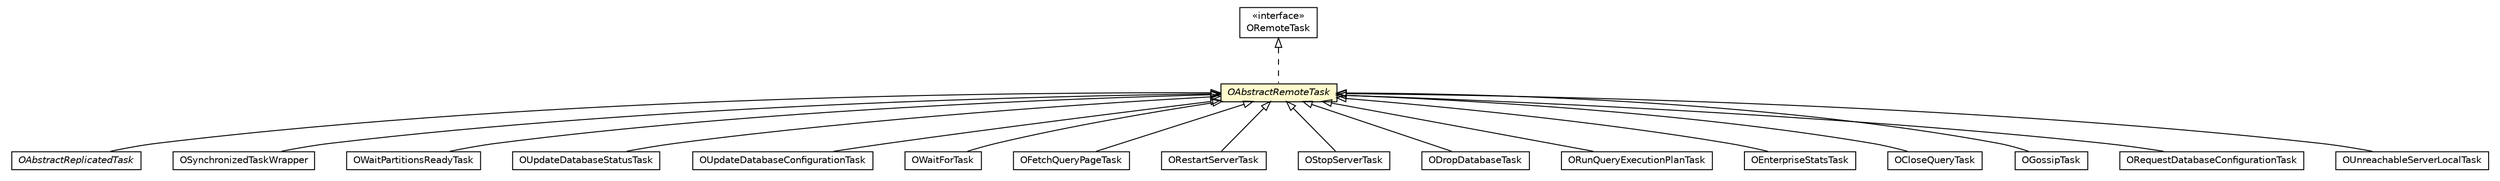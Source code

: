 #!/usr/local/bin/dot
#
# Class diagram 
# Generated by UMLGraph version R5_6-24-gf6e263 (http://www.umlgraph.org/)
#

digraph G {
	edge [fontname="Helvetica",fontsize=10,labelfontname="Helvetica",labelfontsize=10];
	node [fontname="Helvetica",fontsize=10,shape=plaintext];
	nodesep=0.25;
	ranksep=0.5;
	// com.orientechnologies.orient.server.distributed.task.ORemoteTask
	c1230801 [label=<<table title="com.orientechnologies.orient.server.distributed.task.ORemoteTask" border="0" cellborder="1" cellspacing="0" cellpadding="2" port="p" href="./ORemoteTask.html">
		<tr><td><table border="0" cellspacing="0" cellpadding="1">
<tr><td align="center" balign="center"> &#171;interface&#187; </td></tr>
<tr><td align="center" balign="center"> ORemoteTask </td></tr>
		</table></td></tr>
		</table>>, URL="./ORemoteTask.html", fontname="Helvetica", fontcolor="black", fontsize=10.0];
	// com.orientechnologies.orient.server.distributed.task.OAbstractRemoteTask
	c1230805 [label=<<table title="com.orientechnologies.orient.server.distributed.task.OAbstractRemoteTask" border="0" cellborder="1" cellspacing="0" cellpadding="2" port="p" bgcolor="lemonChiffon" href="./OAbstractRemoteTask.html">
		<tr><td><table border="0" cellspacing="0" cellpadding="1">
<tr><td align="center" balign="center"><font face="Helvetica-Oblique"> OAbstractRemoteTask </font></td></tr>
		</table></td></tr>
		</table>>, URL="./OAbstractRemoteTask.html", fontname="Helvetica", fontcolor="black", fontsize=10.0];
	// com.orientechnologies.orient.server.distributed.task.OAbstractReplicatedTask
	c1230809 [label=<<table title="com.orientechnologies.orient.server.distributed.task.OAbstractReplicatedTask" border="0" cellborder="1" cellspacing="0" cellpadding="2" port="p" href="./OAbstractReplicatedTask.html">
		<tr><td><table border="0" cellspacing="0" cellpadding="1">
<tr><td align="center" balign="center"><font face="Helvetica-Oblique"> OAbstractReplicatedTask </font></td></tr>
		</table></td></tr>
		</table>>, URL="./OAbstractReplicatedTask.html", fontname="Helvetica", fontcolor="black", fontsize=10.0];
	// com.orientechnologies.orient.server.distributed.impl.OSynchronizedTaskWrapper
	c1231072 [label=<<table title="com.orientechnologies.orient.server.distributed.impl.OSynchronizedTaskWrapper" border="0" cellborder="1" cellspacing="0" cellpadding="2" port="p" href="../impl/OSynchronizedTaskWrapper.html">
		<tr><td><table border="0" cellspacing="0" cellpadding="1">
<tr><td align="center" balign="center"> OSynchronizedTaskWrapper </td></tr>
		</table></td></tr>
		</table>>, URL="../impl/OSynchronizedTaskWrapper.html", fontname="Helvetica", fontcolor="black", fontsize=10.0];
	// com.orientechnologies.orient.server.distributed.impl.OWaitPartitionsReadyTask
	c1231079 [label=<<table title="com.orientechnologies.orient.server.distributed.impl.OWaitPartitionsReadyTask" border="0" cellborder="1" cellspacing="0" cellpadding="2" port="p" href="../impl/OWaitPartitionsReadyTask.html">
		<tr><td><table border="0" cellspacing="0" cellpadding="1">
<tr><td align="center" balign="center"> OWaitPartitionsReadyTask </td></tr>
		</table></td></tr>
		</table>>, URL="../impl/OWaitPartitionsReadyTask.html", fontname="Helvetica", fontcolor="black", fontsize=10.0];
	// com.orientechnologies.orient.server.distributed.impl.task.OUpdateDatabaseStatusTask
	c1231103 [label=<<table title="com.orientechnologies.orient.server.distributed.impl.task.OUpdateDatabaseStatusTask" border="0" cellborder="1" cellspacing="0" cellpadding="2" port="p" href="../impl/task/OUpdateDatabaseStatusTask.html">
		<tr><td><table border="0" cellspacing="0" cellpadding="1">
<tr><td align="center" balign="center"> OUpdateDatabaseStatusTask </td></tr>
		</table></td></tr>
		</table>>, URL="../impl/task/OUpdateDatabaseStatusTask.html", fontname="Helvetica", fontcolor="black", fontsize=10.0];
	// com.orientechnologies.orient.server.distributed.impl.task.OUpdateDatabaseConfigurationTask
	c1231106 [label=<<table title="com.orientechnologies.orient.server.distributed.impl.task.OUpdateDatabaseConfigurationTask" border="0" cellborder="1" cellspacing="0" cellpadding="2" port="p" href="../impl/task/OUpdateDatabaseConfigurationTask.html">
		<tr><td><table border="0" cellspacing="0" cellpadding="1">
<tr><td align="center" balign="center"> OUpdateDatabaseConfigurationTask </td></tr>
		</table></td></tr>
		</table>>, URL="../impl/task/OUpdateDatabaseConfigurationTask.html", fontname="Helvetica", fontcolor="black", fontsize=10.0];
	// com.orientechnologies.orient.server.distributed.impl.task.OWaitForTask
	c1231111 [label=<<table title="com.orientechnologies.orient.server.distributed.impl.task.OWaitForTask" border="0" cellborder="1" cellspacing="0" cellpadding="2" port="p" href="../impl/task/OWaitForTask.html">
		<tr><td><table border="0" cellspacing="0" cellpadding="1">
<tr><td align="center" balign="center"> OWaitForTask </td></tr>
		</table></td></tr>
		</table>>, URL="../impl/task/OWaitForTask.html", fontname="Helvetica", fontcolor="black", fontsize=10.0];
	// com.orientechnologies.orient.server.distributed.impl.task.OFetchQueryPageTask
	c1231112 [label=<<table title="com.orientechnologies.orient.server.distributed.impl.task.OFetchQueryPageTask" border="0" cellborder="1" cellspacing="0" cellpadding="2" port="p" href="../impl/task/OFetchQueryPageTask.html">
		<tr><td><table border="0" cellspacing="0" cellpadding="1">
<tr><td align="center" balign="center"> OFetchQueryPageTask </td></tr>
		</table></td></tr>
		</table>>, URL="../impl/task/OFetchQueryPageTask.html", fontname="Helvetica", fontcolor="black", fontsize=10.0];
	// com.orientechnologies.orient.server.distributed.impl.task.ORestartServerTask
	c1231116 [label=<<table title="com.orientechnologies.orient.server.distributed.impl.task.ORestartServerTask" border="0" cellborder="1" cellspacing="0" cellpadding="2" port="p" href="../impl/task/ORestartServerTask.html">
		<tr><td><table border="0" cellspacing="0" cellpadding="1">
<tr><td align="center" balign="center"> ORestartServerTask </td></tr>
		</table></td></tr>
		</table>>, URL="../impl/task/ORestartServerTask.html", fontname="Helvetica", fontcolor="black", fontsize=10.0];
	// com.orientechnologies.orient.server.distributed.impl.task.OStopServerTask
	c1231117 [label=<<table title="com.orientechnologies.orient.server.distributed.impl.task.OStopServerTask" border="0" cellborder="1" cellspacing="0" cellpadding="2" port="p" href="../impl/task/OStopServerTask.html">
		<tr><td><table border="0" cellspacing="0" cellpadding="1">
<tr><td align="center" balign="center"> OStopServerTask </td></tr>
		</table></td></tr>
		</table>>, URL="../impl/task/OStopServerTask.html", fontname="Helvetica", fontcolor="black", fontsize=10.0];
	// com.orientechnologies.orient.server.distributed.impl.task.ODropDatabaseTask
	c1231118 [label=<<table title="com.orientechnologies.orient.server.distributed.impl.task.ODropDatabaseTask" border="0" cellborder="1" cellspacing="0" cellpadding="2" port="p" href="../impl/task/ODropDatabaseTask.html">
		<tr><td><table border="0" cellspacing="0" cellpadding="1">
<tr><td align="center" balign="center"> ODropDatabaseTask </td></tr>
		</table></td></tr>
		</table>>, URL="../impl/task/ODropDatabaseTask.html", fontname="Helvetica", fontcolor="black", fontsize=10.0];
	// com.orientechnologies.orient.server.distributed.impl.task.ORunQueryExecutionPlanTask
	c1231124 [label=<<table title="com.orientechnologies.orient.server.distributed.impl.task.ORunQueryExecutionPlanTask" border="0" cellborder="1" cellspacing="0" cellpadding="2" port="p" href="../impl/task/ORunQueryExecutionPlanTask.html">
		<tr><td><table border="0" cellspacing="0" cellpadding="1">
<tr><td align="center" balign="center"> ORunQueryExecutionPlanTask </td></tr>
		</table></td></tr>
		</table>>, URL="../impl/task/ORunQueryExecutionPlanTask.html", fontname="Helvetica", fontcolor="black", fontsize=10.0];
	// com.orientechnologies.orient.server.distributed.impl.task.OEnterpriseStatsTask
	c1231126 [label=<<table title="com.orientechnologies.orient.server.distributed.impl.task.OEnterpriseStatsTask" border="0" cellborder="1" cellspacing="0" cellpadding="2" port="p" href="../impl/task/OEnterpriseStatsTask.html">
		<tr><td><table border="0" cellspacing="0" cellpadding="1">
<tr><td align="center" balign="center"> OEnterpriseStatsTask </td></tr>
		</table></td></tr>
		</table>>, URL="../impl/task/OEnterpriseStatsTask.html", fontname="Helvetica", fontcolor="black", fontsize=10.0];
	// com.orientechnologies.orient.server.distributed.impl.task.OCloseQueryTask
	c1231128 [label=<<table title="com.orientechnologies.orient.server.distributed.impl.task.OCloseQueryTask" border="0" cellborder="1" cellspacing="0" cellpadding="2" port="p" href="../impl/task/OCloseQueryTask.html">
		<tr><td><table border="0" cellspacing="0" cellpadding="1">
<tr><td align="center" balign="center"> OCloseQueryTask </td></tr>
		</table></td></tr>
		</table>>, URL="../impl/task/OCloseQueryTask.html", fontname="Helvetica", fontcolor="black", fontsize=10.0];
	// com.orientechnologies.orient.server.distributed.impl.task.OGossipTask
	c1231135 [label=<<table title="com.orientechnologies.orient.server.distributed.impl.task.OGossipTask" border="0" cellborder="1" cellspacing="0" cellpadding="2" port="p" href="../impl/task/OGossipTask.html">
		<tr><td><table border="0" cellspacing="0" cellpadding="1">
<tr><td align="center" balign="center"> OGossipTask </td></tr>
		</table></td></tr>
		</table>>, URL="../impl/task/OGossipTask.html", fontname="Helvetica", fontcolor="black", fontsize=10.0];
	// com.orientechnologies.orient.server.distributed.impl.task.ORequestDatabaseConfigurationTask
	c1231138 [label=<<table title="com.orientechnologies.orient.server.distributed.impl.task.ORequestDatabaseConfigurationTask" border="0" cellborder="1" cellspacing="0" cellpadding="2" port="p" href="../impl/task/ORequestDatabaseConfigurationTask.html">
		<tr><td><table border="0" cellspacing="0" cellpadding="1">
<tr><td align="center" balign="center"> ORequestDatabaseConfigurationTask </td></tr>
		</table></td></tr>
		</table>>, URL="../impl/task/ORequestDatabaseConfigurationTask.html", fontname="Helvetica", fontcolor="black", fontsize=10.0];
	// com.orientechnologies.orient.server.distributed.impl.task.OUnreachableServerLocalTask
	c1231143 [label=<<table title="com.orientechnologies.orient.server.distributed.impl.task.OUnreachableServerLocalTask" border="0" cellborder="1" cellspacing="0" cellpadding="2" port="p" href="../impl/task/OUnreachableServerLocalTask.html">
		<tr><td><table border="0" cellspacing="0" cellpadding="1">
<tr><td align="center" balign="center"> OUnreachableServerLocalTask </td></tr>
		</table></td></tr>
		</table>>, URL="../impl/task/OUnreachableServerLocalTask.html", fontname="Helvetica", fontcolor="black", fontsize=10.0];
	//com.orientechnologies.orient.server.distributed.task.OAbstractRemoteTask implements com.orientechnologies.orient.server.distributed.task.ORemoteTask
	c1230801:p -> c1230805:p [dir=back,arrowtail=empty,style=dashed];
	//com.orientechnologies.orient.server.distributed.task.OAbstractReplicatedTask extends com.orientechnologies.orient.server.distributed.task.OAbstractRemoteTask
	c1230805:p -> c1230809:p [dir=back,arrowtail=empty];
	//com.orientechnologies.orient.server.distributed.impl.OSynchronizedTaskWrapper extends com.orientechnologies.orient.server.distributed.task.OAbstractRemoteTask
	c1230805:p -> c1231072:p [dir=back,arrowtail=empty];
	//com.orientechnologies.orient.server.distributed.impl.OWaitPartitionsReadyTask extends com.orientechnologies.orient.server.distributed.task.OAbstractRemoteTask
	c1230805:p -> c1231079:p [dir=back,arrowtail=empty];
	//com.orientechnologies.orient.server.distributed.impl.task.OUpdateDatabaseStatusTask extends com.orientechnologies.orient.server.distributed.task.OAbstractRemoteTask
	c1230805:p -> c1231103:p [dir=back,arrowtail=empty];
	//com.orientechnologies.orient.server.distributed.impl.task.OUpdateDatabaseConfigurationTask extends com.orientechnologies.orient.server.distributed.task.OAbstractRemoteTask
	c1230805:p -> c1231106:p [dir=back,arrowtail=empty];
	//com.orientechnologies.orient.server.distributed.impl.task.OWaitForTask extends com.orientechnologies.orient.server.distributed.task.OAbstractRemoteTask
	c1230805:p -> c1231111:p [dir=back,arrowtail=empty];
	//com.orientechnologies.orient.server.distributed.impl.task.OFetchQueryPageTask extends com.orientechnologies.orient.server.distributed.task.OAbstractRemoteTask
	c1230805:p -> c1231112:p [dir=back,arrowtail=empty];
	//com.orientechnologies.orient.server.distributed.impl.task.ORestartServerTask extends com.orientechnologies.orient.server.distributed.task.OAbstractRemoteTask
	c1230805:p -> c1231116:p [dir=back,arrowtail=empty];
	//com.orientechnologies.orient.server.distributed.impl.task.OStopServerTask extends com.orientechnologies.orient.server.distributed.task.OAbstractRemoteTask
	c1230805:p -> c1231117:p [dir=back,arrowtail=empty];
	//com.orientechnologies.orient.server.distributed.impl.task.ODropDatabaseTask extends com.orientechnologies.orient.server.distributed.task.OAbstractRemoteTask
	c1230805:p -> c1231118:p [dir=back,arrowtail=empty];
	//com.orientechnologies.orient.server.distributed.impl.task.ORunQueryExecutionPlanTask extends com.orientechnologies.orient.server.distributed.task.OAbstractRemoteTask
	c1230805:p -> c1231124:p [dir=back,arrowtail=empty];
	//com.orientechnologies.orient.server.distributed.impl.task.OEnterpriseStatsTask extends com.orientechnologies.orient.server.distributed.task.OAbstractRemoteTask
	c1230805:p -> c1231126:p [dir=back,arrowtail=empty];
	//com.orientechnologies.orient.server.distributed.impl.task.OCloseQueryTask extends com.orientechnologies.orient.server.distributed.task.OAbstractRemoteTask
	c1230805:p -> c1231128:p [dir=back,arrowtail=empty];
	//com.orientechnologies.orient.server.distributed.impl.task.OGossipTask extends com.orientechnologies.orient.server.distributed.task.OAbstractRemoteTask
	c1230805:p -> c1231135:p [dir=back,arrowtail=empty];
	//com.orientechnologies.orient.server.distributed.impl.task.ORequestDatabaseConfigurationTask extends com.orientechnologies.orient.server.distributed.task.OAbstractRemoteTask
	c1230805:p -> c1231138:p [dir=back,arrowtail=empty];
	//com.orientechnologies.orient.server.distributed.impl.task.OUnreachableServerLocalTask extends com.orientechnologies.orient.server.distributed.task.OAbstractRemoteTask
	c1230805:p -> c1231143:p [dir=back,arrowtail=empty];
}

